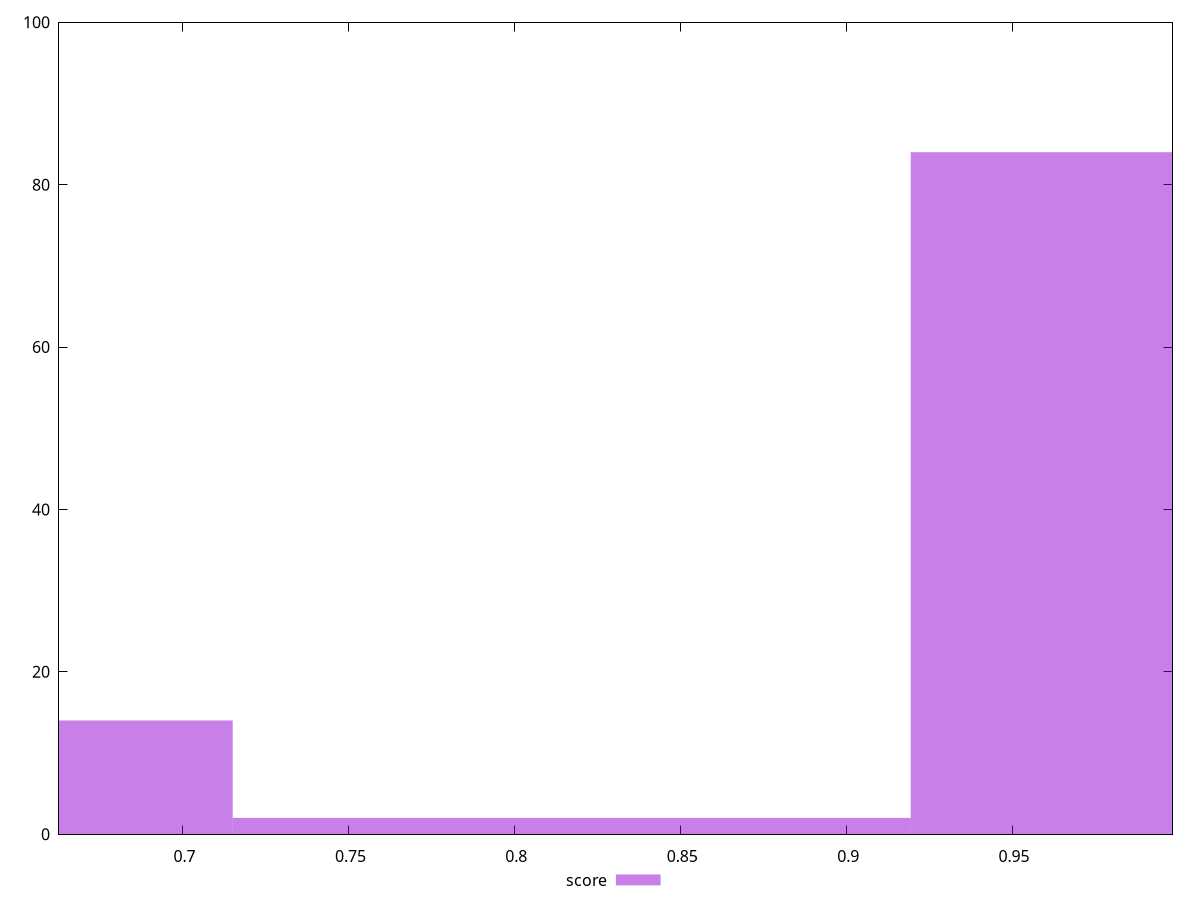 reset

$score <<EOF
1.0216112696852924 84
0.6129667618111754 14
0.8172890157482339 2
EOF

set key outside below
set boxwidth 0.20432225393705847
set xrange [0.6627777777777778:0.9983333333333333]
set yrange [0:100]
set style fill transparent solid 0.5 noborder
set terminal svg size 640, 490 enhanced background rgb 'white'
set output "report_00007_2020-12-11T15:55:29.892Z/render-blocking-resources/samples/pages+cached+noexternal+nofonts+nosvg+noimg/score/histogram.svg"

plot $score title "score" with boxes

reset
